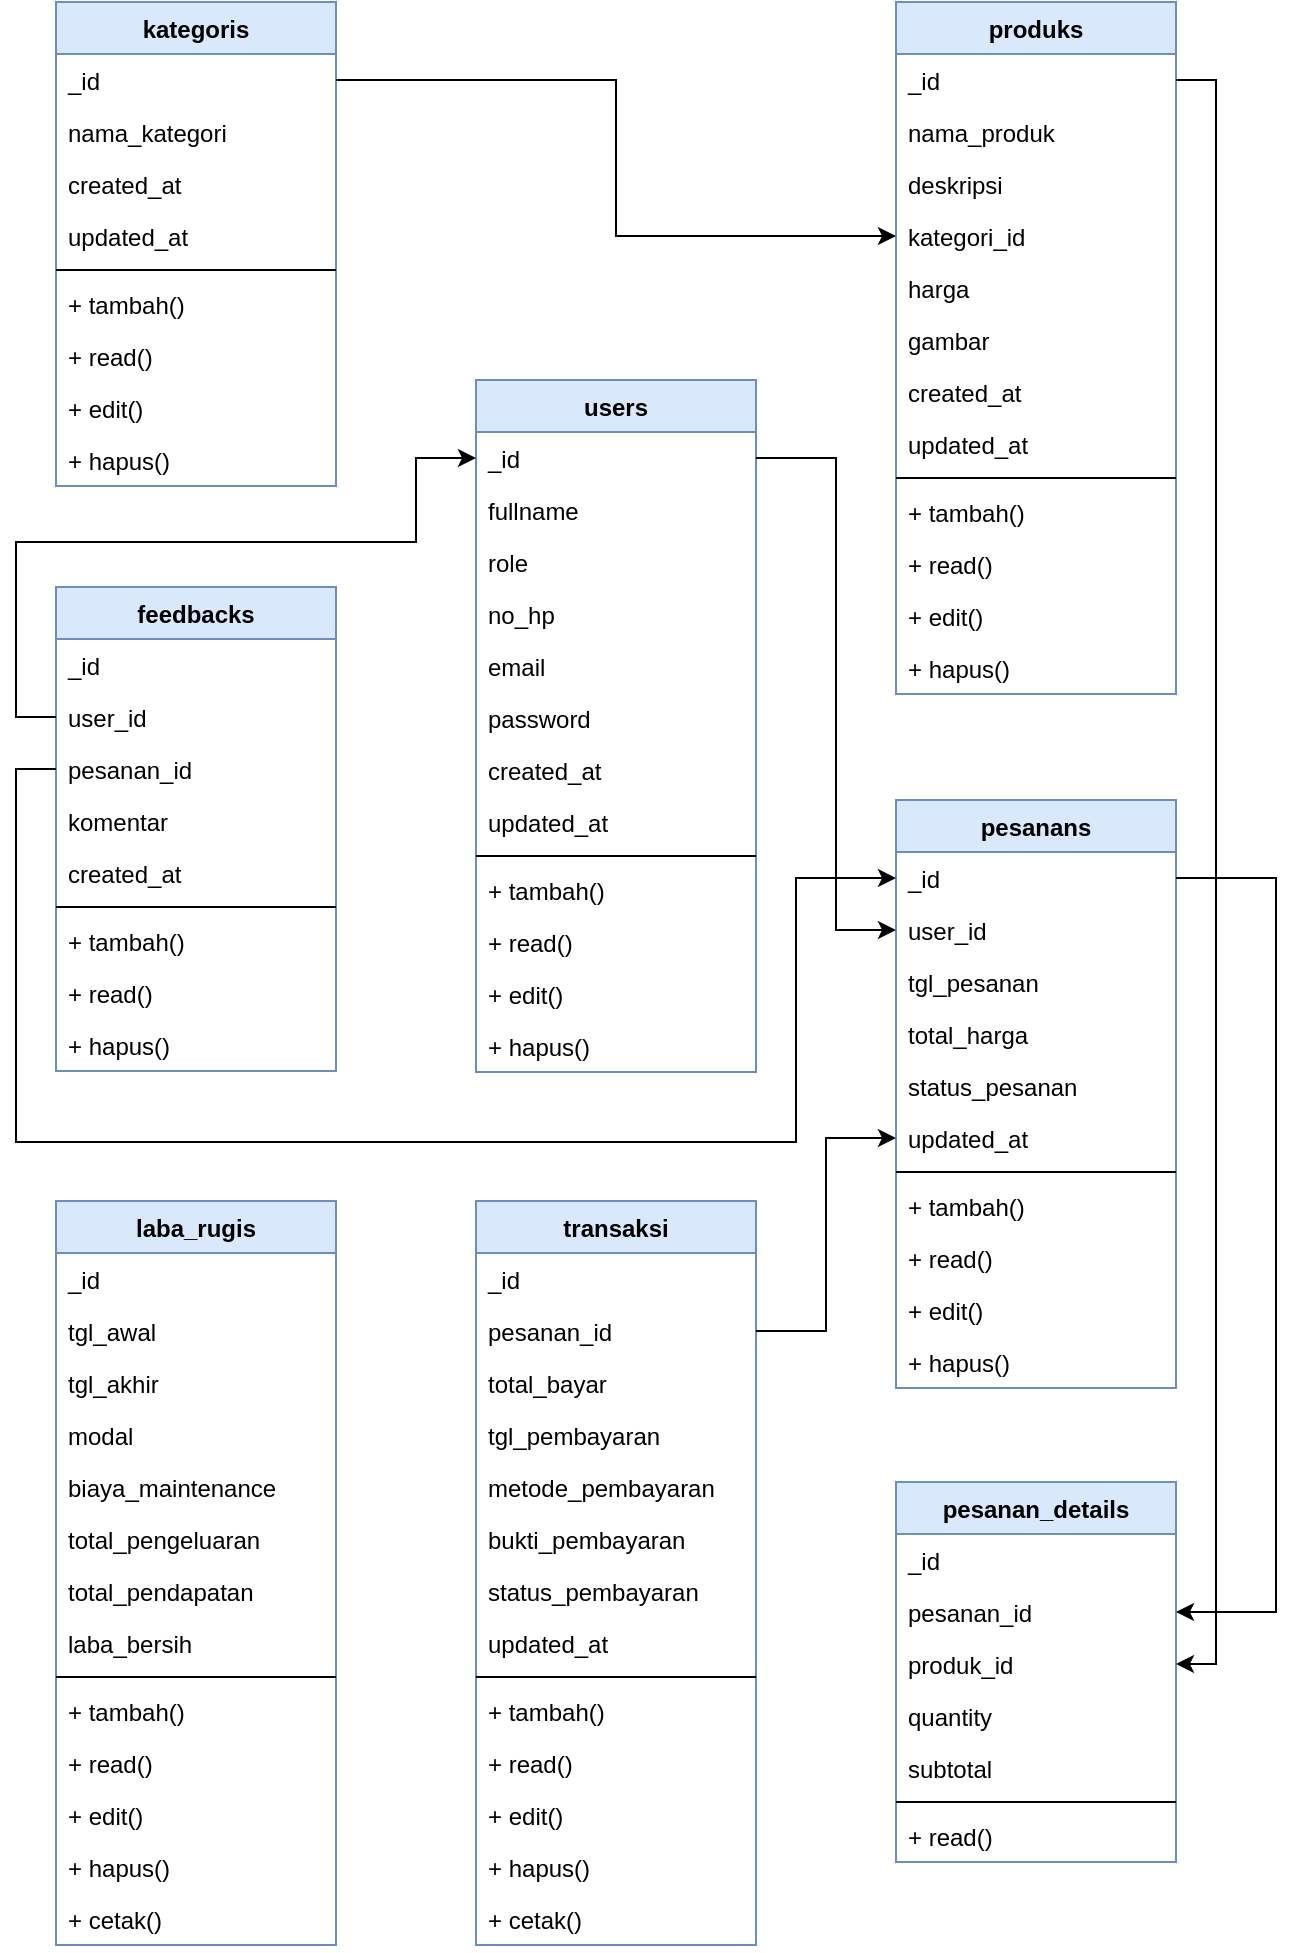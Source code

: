 <mxfile version="21.6.9" type="github">
  <diagram id="C5RBs43oDa-KdzZeNtuy" name="Page-1">
    <mxGraphModel dx="1405" dy="932" grid="1" gridSize="10" guides="1" tooltips="1" connect="1" arrows="1" fold="1" page="1" pageScale="1" pageWidth="827" pageHeight="1169" math="0" shadow="0">
      <root>
        <mxCell id="WIyWlLk6GJQsqaUBKTNV-0" />
        <mxCell id="WIyWlLk6GJQsqaUBKTNV-1" parent="WIyWlLk6GJQsqaUBKTNV-0" />
        <mxCell id="zkfFHV4jXpPFQw0GAbJ--0" value="kategoris" style="swimlane;fontStyle=1;align=center;verticalAlign=top;childLayout=stackLayout;horizontal=1;startSize=26;horizontalStack=0;resizeParent=1;resizeLast=0;collapsible=1;marginBottom=0;rounded=0;shadow=0;strokeWidth=1;fillColor=#dae8fc;strokeColor=#6c8ebf;" parent="WIyWlLk6GJQsqaUBKTNV-1" vertex="1">
          <mxGeometry x="160" y="50" width="140" height="242" as="geometry">
            <mxRectangle x="230" y="140" width="160" height="26" as="alternateBounds" />
          </mxGeometry>
        </mxCell>
        <mxCell id="zkfFHV4jXpPFQw0GAbJ--1" value="_id" style="text;align=left;verticalAlign=top;spacingLeft=4;spacingRight=4;overflow=hidden;rotatable=0;points=[[0,0.5],[1,0.5]];portConstraint=eastwest;" parent="zkfFHV4jXpPFQw0GAbJ--0" vertex="1">
          <mxGeometry y="26" width="140" height="26" as="geometry" />
        </mxCell>
        <mxCell id="zkfFHV4jXpPFQw0GAbJ--2" value="nama_kategori" style="text;align=left;verticalAlign=top;spacingLeft=4;spacingRight=4;overflow=hidden;rotatable=0;points=[[0,0.5],[1,0.5]];portConstraint=eastwest;rounded=0;shadow=0;html=0;" parent="zkfFHV4jXpPFQw0GAbJ--0" vertex="1">
          <mxGeometry y="52" width="140" height="26" as="geometry" />
        </mxCell>
        <mxCell id="sMah7TJjEy4I3V0wS9Ff-29" value="created_at" style="text;align=left;verticalAlign=top;spacingLeft=4;spacingRight=4;overflow=hidden;rotatable=0;points=[[0,0.5],[1,0.5]];portConstraint=eastwest;rounded=0;shadow=0;html=0;" vertex="1" parent="zkfFHV4jXpPFQw0GAbJ--0">
          <mxGeometry y="78" width="140" height="26" as="geometry" />
        </mxCell>
        <mxCell id="sMah7TJjEy4I3V0wS9Ff-30" value="updated_at" style="text;align=left;verticalAlign=top;spacingLeft=4;spacingRight=4;overflow=hidden;rotatable=0;points=[[0,0.5],[1,0.5]];portConstraint=eastwest;rounded=0;shadow=0;html=0;" vertex="1" parent="zkfFHV4jXpPFQw0GAbJ--0">
          <mxGeometry y="104" width="140" height="26" as="geometry" />
        </mxCell>
        <mxCell id="zkfFHV4jXpPFQw0GAbJ--4" value="" style="line;html=1;strokeWidth=1;align=left;verticalAlign=middle;spacingTop=-1;spacingLeft=3;spacingRight=3;rotatable=0;labelPosition=right;points=[];portConstraint=eastwest;" parent="zkfFHV4jXpPFQw0GAbJ--0" vertex="1">
          <mxGeometry y="130" width="140" height="8" as="geometry" />
        </mxCell>
        <mxCell id="zkfFHV4jXpPFQw0GAbJ--5" value="+ tambah()" style="text;align=left;verticalAlign=top;spacingLeft=4;spacingRight=4;overflow=hidden;rotatable=0;points=[[0,0.5],[1,0.5]];portConstraint=eastwest;" parent="zkfFHV4jXpPFQw0GAbJ--0" vertex="1">
          <mxGeometry y="138" width="140" height="26" as="geometry" />
        </mxCell>
        <mxCell id="sMah7TJjEy4I3V0wS9Ff-94" value="+ read()" style="text;align=left;verticalAlign=top;spacingLeft=4;spacingRight=4;overflow=hidden;rotatable=0;points=[[0,0.5],[1,0.5]];portConstraint=eastwest;" vertex="1" parent="zkfFHV4jXpPFQw0GAbJ--0">
          <mxGeometry y="164" width="140" height="26" as="geometry" />
        </mxCell>
        <mxCell id="sMah7TJjEy4I3V0wS9Ff-27" value="+ edit()" style="text;align=left;verticalAlign=top;spacingLeft=4;spacingRight=4;overflow=hidden;rotatable=0;points=[[0,0.5],[1,0.5]];portConstraint=eastwest;" vertex="1" parent="zkfFHV4jXpPFQw0GAbJ--0">
          <mxGeometry y="190" width="140" height="26" as="geometry" />
        </mxCell>
        <mxCell id="sMah7TJjEy4I3V0wS9Ff-28" value="+ hapus()" style="text;align=left;verticalAlign=top;spacingLeft=4;spacingRight=4;overflow=hidden;rotatable=0;points=[[0,0.5],[1,0.5]];portConstraint=eastwest;" vertex="1" parent="zkfFHV4jXpPFQw0GAbJ--0">
          <mxGeometry y="216" width="140" height="26" as="geometry" />
        </mxCell>
        <mxCell id="zkfFHV4jXpPFQw0GAbJ--6" value="feedbacks" style="swimlane;fontStyle=1;align=center;verticalAlign=top;childLayout=stackLayout;horizontal=1;startSize=26;horizontalStack=0;resizeParent=1;resizeLast=0;collapsible=1;marginBottom=0;rounded=0;shadow=0;strokeWidth=1;fillColor=#dae8fc;strokeColor=#6c8ebf;" parent="WIyWlLk6GJQsqaUBKTNV-1" vertex="1">
          <mxGeometry x="160" y="342.5" width="140" height="242" as="geometry">
            <mxRectangle x="130" y="380" width="160" height="26" as="alternateBounds" />
          </mxGeometry>
        </mxCell>
        <mxCell id="zkfFHV4jXpPFQw0GAbJ--7" value="_id" style="text;align=left;verticalAlign=top;spacingLeft=4;spacingRight=4;overflow=hidden;rotatable=0;points=[[0,0.5],[1,0.5]];portConstraint=eastwest;" parent="zkfFHV4jXpPFQw0GAbJ--6" vertex="1">
          <mxGeometry y="26" width="140" height="26" as="geometry" />
        </mxCell>
        <mxCell id="sMah7TJjEy4I3V0wS9Ff-91" value="user_id" style="text;align=left;verticalAlign=top;spacingLeft=4;spacingRight=4;overflow=hidden;rotatable=0;points=[[0,0.5],[1,0.5]];portConstraint=eastwest;" vertex="1" parent="zkfFHV4jXpPFQw0GAbJ--6">
          <mxGeometry y="52" width="140" height="26" as="geometry" />
        </mxCell>
        <mxCell id="zkfFHV4jXpPFQw0GAbJ--8" value="pesanan_id" style="text;align=left;verticalAlign=top;spacingLeft=4;spacingRight=4;overflow=hidden;rotatable=0;points=[[0,0.5],[1,0.5]];portConstraint=eastwest;rounded=0;shadow=0;html=0;" parent="zkfFHV4jXpPFQw0GAbJ--6" vertex="1">
          <mxGeometry y="78" width="140" height="26" as="geometry" />
        </mxCell>
        <mxCell id="sMah7TJjEy4I3V0wS9Ff-92" value="komentar" style="text;align=left;verticalAlign=top;spacingLeft=4;spacingRight=4;overflow=hidden;rotatable=0;points=[[0,0.5],[1,0.5]];portConstraint=eastwest;rounded=0;shadow=0;html=0;" vertex="1" parent="zkfFHV4jXpPFQw0GAbJ--6">
          <mxGeometry y="104" width="140" height="26" as="geometry" />
        </mxCell>
        <mxCell id="sMah7TJjEy4I3V0wS9Ff-93" value="created_at" style="text;align=left;verticalAlign=top;spacingLeft=4;spacingRight=4;overflow=hidden;rotatable=0;points=[[0,0.5],[1,0.5]];portConstraint=eastwest;rounded=0;shadow=0;html=0;" vertex="1" parent="zkfFHV4jXpPFQw0GAbJ--6">
          <mxGeometry y="130" width="140" height="26" as="geometry" />
        </mxCell>
        <mxCell id="zkfFHV4jXpPFQw0GAbJ--9" value="" style="line;html=1;strokeWidth=1;align=left;verticalAlign=middle;spacingTop=-1;spacingLeft=3;spacingRight=3;rotatable=0;labelPosition=right;points=[];portConstraint=eastwest;" parent="zkfFHV4jXpPFQw0GAbJ--6" vertex="1">
          <mxGeometry y="156" width="140" height="8" as="geometry" />
        </mxCell>
        <mxCell id="sMah7TJjEy4I3V0wS9Ff-56" value="+ tambah()" style="text;align=left;verticalAlign=top;spacingLeft=4;spacingRight=4;overflow=hidden;rotatable=0;points=[[0,0.5],[1,0.5]];portConstraint=eastwest;" vertex="1" parent="zkfFHV4jXpPFQw0GAbJ--6">
          <mxGeometry y="164" width="140" height="26" as="geometry" />
        </mxCell>
        <mxCell id="sMah7TJjEy4I3V0wS9Ff-57" value="+ read()" style="text;align=left;verticalAlign=top;spacingLeft=4;spacingRight=4;overflow=hidden;rotatable=0;points=[[0,0.5],[1,0.5]];portConstraint=eastwest;" vertex="1" parent="zkfFHV4jXpPFQw0GAbJ--6">
          <mxGeometry y="190" width="140" height="26" as="geometry" />
        </mxCell>
        <mxCell id="sMah7TJjEy4I3V0wS9Ff-58" value="+ hapus()" style="text;align=left;verticalAlign=top;spacingLeft=4;spacingRight=4;overflow=hidden;rotatable=0;points=[[0,0.5],[1,0.5]];portConstraint=eastwest;" vertex="1" parent="zkfFHV4jXpPFQw0GAbJ--6">
          <mxGeometry y="216" width="140" height="26" as="geometry" />
        </mxCell>
        <mxCell id="zkfFHV4jXpPFQw0GAbJ--13" value="produks" style="swimlane;fontStyle=1;align=center;verticalAlign=top;childLayout=stackLayout;horizontal=1;startSize=26;horizontalStack=0;resizeParent=1;resizeLast=0;collapsible=1;marginBottom=0;rounded=0;shadow=0;strokeWidth=1;fillColor=#dae8fc;strokeColor=#6c8ebf;" parent="WIyWlLk6GJQsqaUBKTNV-1" vertex="1">
          <mxGeometry x="580" y="50" width="140" height="346" as="geometry">
            <mxRectangle x="340" y="380" width="170" height="26" as="alternateBounds" />
          </mxGeometry>
        </mxCell>
        <mxCell id="zkfFHV4jXpPFQw0GAbJ--14" value="_id" style="text;align=left;verticalAlign=top;spacingLeft=4;spacingRight=4;overflow=hidden;rotatable=0;points=[[0,0.5],[1,0.5]];portConstraint=eastwest;" parent="zkfFHV4jXpPFQw0GAbJ--13" vertex="1">
          <mxGeometry y="26" width="140" height="26" as="geometry" />
        </mxCell>
        <mxCell id="sMah7TJjEy4I3V0wS9Ff-35" value="nama_produk" style="text;align=left;verticalAlign=top;spacingLeft=4;spacingRight=4;overflow=hidden;rotatable=0;points=[[0,0.5],[1,0.5]];portConstraint=eastwest;" vertex="1" parent="zkfFHV4jXpPFQw0GAbJ--13">
          <mxGeometry y="52" width="140" height="26" as="geometry" />
        </mxCell>
        <mxCell id="sMah7TJjEy4I3V0wS9Ff-36" value="deskripsi" style="text;align=left;verticalAlign=top;spacingLeft=4;spacingRight=4;overflow=hidden;rotatable=0;points=[[0,0.5],[1,0.5]];portConstraint=eastwest;" vertex="1" parent="zkfFHV4jXpPFQw0GAbJ--13">
          <mxGeometry y="78" width="140" height="26" as="geometry" />
        </mxCell>
        <mxCell id="sMah7TJjEy4I3V0wS9Ff-37" value="kategori_id" style="text;align=left;verticalAlign=top;spacingLeft=4;spacingRight=4;overflow=hidden;rotatable=0;points=[[0,0.5],[1,0.5]];portConstraint=eastwest;" vertex="1" parent="zkfFHV4jXpPFQw0GAbJ--13">
          <mxGeometry y="104" width="140" height="26" as="geometry" />
        </mxCell>
        <mxCell id="sMah7TJjEy4I3V0wS9Ff-38" value="harga" style="text;align=left;verticalAlign=top;spacingLeft=4;spacingRight=4;overflow=hidden;rotatable=0;points=[[0,0.5],[1,0.5]];portConstraint=eastwest;" vertex="1" parent="zkfFHV4jXpPFQw0GAbJ--13">
          <mxGeometry y="130" width="140" height="26" as="geometry" />
        </mxCell>
        <mxCell id="sMah7TJjEy4I3V0wS9Ff-40" value="gambar" style="text;align=left;verticalAlign=top;spacingLeft=4;spacingRight=4;overflow=hidden;rotatable=0;points=[[0,0.5],[1,0.5]];portConstraint=eastwest;" vertex="1" parent="zkfFHV4jXpPFQw0GAbJ--13">
          <mxGeometry y="156" width="140" height="26" as="geometry" />
        </mxCell>
        <mxCell id="sMah7TJjEy4I3V0wS9Ff-41" value="created_at" style="text;align=left;verticalAlign=top;spacingLeft=4;spacingRight=4;overflow=hidden;rotatable=0;points=[[0,0.5],[1,0.5]];portConstraint=eastwest;rounded=0;shadow=0;html=0;" vertex="1" parent="zkfFHV4jXpPFQw0GAbJ--13">
          <mxGeometry y="182" width="140" height="26" as="geometry" />
        </mxCell>
        <mxCell id="sMah7TJjEy4I3V0wS9Ff-42" value="updated_at" style="text;align=left;verticalAlign=top;spacingLeft=4;spacingRight=4;overflow=hidden;rotatable=0;points=[[0,0.5],[1,0.5]];portConstraint=eastwest;rounded=0;shadow=0;html=0;" vertex="1" parent="zkfFHV4jXpPFQw0GAbJ--13">
          <mxGeometry y="208" width="140" height="26" as="geometry" />
        </mxCell>
        <mxCell id="zkfFHV4jXpPFQw0GAbJ--15" value="" style="line;html=1;strokeWidth=1;align=left;verticalAlign=middle;spacingTop=-1;spacingLeft=3;spacingRight=3;rotatable=0;labelPosition=right;points=[];portConstraint=eastwest;" parent="zkfFHV4jXpPFQw0GAbJ--13" vertex="1">
          <mxGeometry y="234" width="140" height="8" as="geometry" />
        </mxCell>
        <mxCell id="sMah7TJjEy4I3V0wS9Ff-31" value="+ tambah()" style="text;align=left;verticalAlign=top;spacingLeft=4;spacingRight=4;overflow=hidden;rotatable=0;points=[[0,0.5],[1,0.5]];portConstraint=eastwest;" vertex="1" parent="zkfFHV4jXpPFQw0GAbJ--13">
          <mxGeometry y="242" width="140" height="26" as="geometry" />
        </mxCell>
        <mxCell id="sMah7TJjEy4I3V0wS9Ff-34" value="+ read()" style="text;align=left;verticalAlign=top;spacingLeft=4;spacingRight=4;overflow=hidden;rotatable=0;points=[[0,0.5],[1,0.5]];portConstraint=eastwest;" vertex="1" parent="zkfFHV4jXpPFQw0GAbJ--13">
          <mxGeometry y="268" width="140" height="26" as="geometry" />
        </mxCell>
        <mxCell id="sMah7TJjEy4I3V0wS9Ff-32" value="+ edit()" style="text;align=left;verticalAlign=top;spacingLeft=4;spacingRight=4;overflow=hidden;rotatable=0;points=[[0,0.5],[1,0.5]];portConstraint=eastwest;" vertex="1" parent="zkfFHV4jXpPFQw0GAbJ--13">
          <mxGeometry y="294" width="140" height="26" as="geometry" />
        </mxCell>
        <mxCell id="sMah7TJjEy4I3V0wS9Ff-33" value="+ hapus()" style="text;align=left;verticalAlign=top;spacingLeft=4;spacingRight=4;overflow=hidden;rotatable=0;points=[[0,0.5],[1,0.5]];portConstraint=eastwest;" vertex="1" parent="zkfFHV4jXpPFQw0GAbJ--13">
          <mxGeometry y="320" width="140" height="26" as="geometry" />
        </mxCell>
        <mxCell id="zkfFHV4jXpPFQw0GAbJ--17" value="users" style="swimlane;fontStyle=1;align=center;verticalAlign=top;childLayout=stackLayout;horizontal=1;startSize=26;horizontalStack=0;resizeParent=1;resizeLast=0;collapsible=1;marginBottom=0;rounded=0;shadow=0;strokeWidth=1;fillColor=#dae8fc;strokeColor=#6c8ebf;" parent="WIyWlLk6GJQsqaUBKTNV-1" vertex="1">
          <mxGeometry x="370" y="239" width="140" height="346" as="geometry">
            <mxRectangle x="550" y="140" width="160" height="26" as="alternateBounds" />
          </mxGeometry>
        </mxCell>
        <mxCell id="zkfFHV4jXpPFQw0GAbJ--18" value="_id" style="text;align=left;verticalAlign=top;spacingLeft=4;spacingRight=4;overflow=hidden;rotatable=0;points=[[0,0.5],[1,0.5]];portConstraint=eastwest;" parent="zkfFHV4jXpPFQw0GAbJ--17" vertex="1">
          <mxGeometry y="26" width="140" height="26" as="geometry" />
        </mxCell>
        <mxCell id="zkfFHV4jXpPFQw0GAbJ--19" value="fullname" style="text;align=left;verticalAlign=top;spacingLeft=4;spacingRight=4;overflow=hidden;rotatable=0;points=[[0,0.5],[1,0.5]];portConstraint=eastwest;rounded=0;shadow=0;html=0;" parent="zkfFHV4jXpPFQw0GAbJ--17" vertex="1">
          <mxGeometry y="52" width="140" height="26" as="geometry" />
        </mxCell>
        <mxCell id="sMah7TJjEy4I3V0wS9Ff-48" value="role" style="text;align=left;verticalAlign=top;spacingLeft=4;spacingRight=4;overflow=hidden;rotatable=0;points=[[0,0.5],[1,0.5]];portConstraint=eastwest;rounded=0;shadow=0;html=0;" vertex="1" parent="zkfFHV4jXpPFQw0GAbJ--17">
          <mxGeometry y="78" width="140" height="26" as="geometry" />
        </mxCell>
        <mxCell id="zkfFHV4jXpPFQw0GAbJ--20" value="no_hp" style="text;align=left;verticalAlign=top;spacingLeft=4;spacingRight=4;overflow=hidden;rotatable=0;points=[[0,0.5],[1,0.5]];portConstraint=eastwest;rounded=0;shadow=0;html=0;" parent="zkfFHV4jXpPFQw0GAbJ--17" vertex="1">
          <mxGeometry y="104" width="140" height="26" as="geometry" />
        </mxCell>
        <mxCell id="zkfFHV4jXpPFQw0GAbJ--21" value="email" style="text;align=left;verticalAlign=top;spacingLeft=4;spacingRight=4;overflow=hidden;rotatable=0;points=[[0,0.5],[1,0.5]];portConstraint=eastwest;rounded=0;shadow=0;html=0;" parent="zkfFHV4jXpPFQw0GAbJ--17" vertex="1">
          <mxGeometry y="130" width="140" height="26" as="geometry" />
        </mxCell>
        <mxCell id="zkfFHV4jXpPFQw0GAbJ--22" value="password" style="text;align=left;verticalAlign=top;spacingLeft=4;spacingRight=4;overflow=hidden;rotatable=0;points=[[0,0.5],[1,0.5]];portConstraint=eastwest;rounded=0;shadow=0;html=0;" parent="zkfFHV4jXpPFQw0GAbJ--17" vertex="1">
          <mxGeometry y="156" width="140" height="26" as="geometry" />
        </mxCell>
        <mxCell id="sMah7TJjEy4I3V0wS9Ff-73" value="created_at" style="text;align=left;verticalAlign=top;spacingLeft=4;spacingRight=4;overflow=hidden;rotatable=0;points=[[0,0.5],[1,0.5]];portConstraint=eastwest;rounded=0;shadow=0;html=0;" vertex="1" parent="zkfFHV4jXpPFQw0GAbJ--17">
          <mxGeometry y="182" width="140" height="26" as="geometry" />
        </mxCell>
        <mxCell id="sMah7TJjEy4I3V0wS9Ff-74" value="updated_at" style="text;align=left;verticalAlign=top;spacingLeft=4;spacingRight=4;overflow=hidden;rotatable=0;points=[[0,0.5],[1,0.5]];portConstraint=eastwest;rounded=0;shadow=0;html=0;" vertex="1" parent="zkfFHV4jXpPFQw0GAbJ--17">
          <mxGeometry y="208" width="140" height="26" as="geometry" />
        </mxCell>
        <mxCell id="zkfFHV4jXpPFQw0GAbJ--23" value="" style="line;html=1;strokeWidth=1;align=left;verticalAlign=middle;spacingTop=-1;spacingLeft=3;spacingRight=3;rotatable=0;labelPosition=right;points=[];portConstraint=eastwest;" parent="zkfFHV4jXpPFQw0GAbJ--17" vertex="1">
          <mxGeometry y="234" width="140" height="8" as="geometry" />
        </mxCell>
        <mxCell id="sMah7TJjEy4I3V0wS9Ff-47" value="+ tambah()" style="text;align=left;verticalAlign=top;spacingLeft=4;spacingRight=4;overflow=hidden;rotatable=0;points=[[0,0.5],[1,0.5]];portConstraint=eastwest;" vertex="1" parent="zkfFHV4jXpPFQw0GAbJ--17">
          <mxGeometry y="242" width="140" height="26" as="geometry" />
        </mxCell>
        <mxCell id="sMah7TJjEy4I3V0wS9Ff-44" value="+ read()" style="text;align=left;verticalAlign=top;spacingLeft=4;spacingRight=4;overflow=hidden;rotatable=0;points=[[0,0.5],[1,0.5]];portConstraint=eastwest;" vertex="1" parent="zkfFHV4jXpPFQw0GAbJ--17">
          <mxGeometry y="268" width="140" height="26" as="geometry" />
        </mxCell>
        <mxCell id="sMah7TJjEy4I3V0wS9Ff-45" value="+ edit()" style="text;align=left;verticalAlign=top;spacingLeft=4;spacingRight=4;overflow=hidden;rotatable=0;points=[[0,0.5],[1,0.5]];portConstraint=eastwest;" vertex="1" parent="zkfFHV4jXpPFQw0GAbJ--17">
          <mxGeometry y="294" width="140" height="26" as="geometry" />
        </mxCell>
        <mxCell id="sMah7TJjEy4I3V0wS9Ff-46" value="+ hapus()" style="text;align=left;verticalAlign=top;spacingLeft=4;spacingRight=4;overflow=hidden;rotatable=0;points=[[0,0.5],[1,0.5]];portConstraint=eastwest;" vertex="1" parent="zkfFHV4jXpPFQw0GAbJ--17">
          <mxGeometry y="320" width="140" height="26" as="geometry" />
        </mxCell>
        <mxCell id="sMah7TJjEy4I3V0wS9Ff-0" value="pesanans" style="swimlane;fontStyle=1;align=center;verticalAlign=top;childLayout=stackLayout;horizontal=1;startSize=26;horizontalStack=0;resizeParent=1;resizeLast=0;collapsible=1;marginBottom=0;rounded=0;shadow=0;strokeWidth=1;fillColor=#dae8fc;strokeColor=#6c8ebf;" vertex="1" parent="WIyWlLk6GJQsqaUBKTNV-1">
          <mxGeometry x="580" y="449" width="140" height="294" as="geometry">
            <mxRectangle x="550" y="140" width="160" height="26" as="alternateBounds" />
          </mxGeometry>
        </mxCell>
        <mxCell id="sMah7TJjEy4I3V0wS9Ff-1" value="_id" style="text;align=left;verticalAlign=top;spacingLeft=4;spacingRight=4;overflow=hidden;rotatable=0;points=[[0,0.5],[1,0.5]];portConstraint=eastwest;" vertex="1" parent="sMah7TJjEy4I3V0wS9Ff-0">
          <mxGeometry y="26" width="140" height="26" as="geometry" />
        </mxCell>
        <mxCell id="sMah7TJjEy4I3V0wS9Ff-2" value="user_id" style="text;align=left;verticalAlign=top;spacingLeft=4;spacingRight=4;overflow=hidden;rotatable=0;points=[[0,0.5],[1,0.5]];portConstraint=eastwest;rounded=0;shadow=0;html=0;" vertex="1" parent="sMah7TJjEy4I3V0wS9Ff-0">
          <mxGeometry y="52" width="140" height="26" as="geometry" />
        </mxCell>
        <mxCell id="sMah7TJjEy4I3V0wS9Ff-3" value="tgl_pesanan" style="text;align=left;verticalAlign=top;spacingLeft=4;spacingRight=4;overflow=hidden;rotatable=0;points=[[0,0.5],[1,0.5]];portConstraint=eastwest;rounded=0;shadow=0;html=0;" vertex="1" parent="sMah7TJjEy4I3V0wS9Ff-0">
          <mxGeometry y="78" width="140" height="26" as="geometry" />
        </mxCell>
        <mxCell id="sMah7TJjEy4I3V0wS9Ff-5" value="total_harga" style="text;align=left;verticalAlign=top;spacingLeft=4;spacingRight=4;overflow=hidden;rotatable=0;points=[[0,0.5],[1,0.5]];portConstraint=eastwest;rounded=0;shadow=0;html=0;" vertex="1" parent="sMah7TJjEy4I3V0wS9Ff-0">
          <mxGeometry y="104" width="140" height="26" as="geometry" />
        </mxCell>
        <mxCell id="sMah7TJjEy4I3V0wS9Ff-4" value="status_pesanan" style="text;align=left;verticalAlign=top;spacingLeft=4;spacingRight=4;overflow=hidden;rotatable=0;points=[[0,0.5],[1,0.5]];portConstraint=eastwest;rounded=0;shadow=0;html=0;" vertex="1" parent="sMah7TJjEy4I3V0wS9Ff-0">
          <mxGeometry y="130" width="140" height="26" as="geometry" />
        </mxCell>
        <mxCell id="sMah7TJjEy4I3V0wS9Ff-75" value="updated_at" style="text;align=left;verticalAlign=top;spacingLeft=4;spacingRight=4;overflow=hidden;rotatable=0;points=[[0,0.5],[1,0.5]];portConstraint=eastwest;rounded=0;shadow=0;html=0;" vertex="1" parent="sMah7TJjEy4I3V0wS9Ff-0">
          <mxGeometry y="156" width="140" height="26" as="geometry" />
        </mxCell>
        <mxCell id="sMah7TJjEy4I3V0wS9Ff-6" value="" style="line;html=1;strokeWidth=1;align=left;verticalAlign=middle;spacingTop=-1;spacingLeft=3;spacingRight=3;rotatable=0;labelPosition=right;points=[];portConstraint=eastwest;" vertex="1" parent="sMah7TJjEy4I3V0wS9Ff-0">
          <mxGeometry y="182" width="140" height="8" as="geometry" />
        </mxCell>
        <mxCell id="sMah7TJjEy4I3V0wS9Ff-59" value="+ tambah()" style="text;align=left;verticalAlign=top;spacingLeft=4;spacingRight=4;overflow=hidden;rotatable=0;points=[[0,0.5],[1,0.5]];portConstraint=eastwest;" vertex="1" parent="sMah7TJjEy4I3V0wS9Ff-0">
          <mxGeometry y="190" width="140" height="26" as="geometry" />
        </mxCell>
        <mxCell id="sMah7TJjEy4I3V0wS9Ff-60" value="+ read()" style="text;align=left;verticalAlign=top;spacingLeft=4;spacingRight=4;overflow=hidden;rotatable=0;points=[[0,0.5],[1,0.5]];portConstraint=eastwest;" vertex="1" parent="sMah7TJjEy4I3V0wS9Ff-0">
          <mxGeometry y="216" width="140" height="26" as="geometry" />
        </mxCell>
        <mxCell id="sMah7TJjEy4I3V0wS9Ff-61" value="+ edit()" style="text;align=left;verticalAlign=top;spacingLeft=4;spacingRight=4;overflow=hidden;rotatable=0;points=[[0,0.5],[1,0.5]];portConstraint=eastwest;" vertex="1" parent="sMah7TJjEy4I3V0wS9Ff-0">
          <mxGeometry y="242" width="140" height="26" as="geometry" />
        </mxCell>
        <mxCell id="sMah7TJjEy4I3V0wS9Ff-62" value="+ hapus()" style="text;align=left;verticalAlign=top;spacingLeft=4;spacingRight=4;overflow=hidden;rotatable=0;points=[[0,0.5],[1,0.5]];portConstraint=eastwest;" vertex="1" parent="sMah7TJjEy4I3V0wS9Ff-0">
          <mxGeometry y="268" width="140" height="26" as="geometry" />
        </mxCell>
        <mxCell id="sMah7TJjEy4I3V0wS9Ff-9" value="transaksi" style="swimlane;fontStyle=1;align=center;verticalAlign=top;childLayout=stackLayout;horizontal=1;startSize=26;horizontalStack=0;resizeParent=1;resizeLast=0;collapsible=1;marginBottom=0;rounded=0;shadow=0;strokeWidth=1;fillColor=#dae8fc;strokeColor=#6c8ebf;" vertex="1" parent="WIyWlLk6GJQsqaUBKTNV-1">
          <mxGeometry x="370" y="649.5" width="140" height="372" as="geometry">
            <mxRectangle x="550" y="140" width="160" height="26" as="alternateBounds" />
          </mxGeometry>
        </mxCell>
        <mxCell id="sMah7TJjEy4I3V0wS9Ff-10" value="_id" style="text;align=left;verticalAlign=top;spacingLeft=4;spacingRight=4;overflow=hidden;rotatable=0;points=[[0,0.5],[1,0.5]];portConstraint=eastwest;" vertex="1" parent="sMah7TJjEy4I3V0wS9Ff-9">
          <mxGeometry y="26" width="140" height="26" as="geometry" />
        </mxCell>
        <mxCell id="sMah7TJjEy4I3V0wS9Ff-11" value="pesanan_id" style="text;align=left;verticalAlign=top;spacingLeft=4;spacingRight=4;overflow=hidden;rotatable=0;points=[[0,0.5],[1,0.5]];portConstraint=eastwest;rounded=0;shadow=0;html=0;" vertex="1" parent="sMah7TJjEy4I3V0wS9Ff-9">
          <mxGeometry y="52" width="140" height="26" as="geometry" />
        </mxCell>
        <mxCell id="sMah7TJjEy4I3V0wS9Ff-12" value="total_bayar" style="text;align=left;verticalAlign=top;spacingLeft=4;spacingRight=4;overflow=hidden;rotatable=0;points=[[0,0.5],[1,0.5]];portConstraint=eastwest;rounded=0;shadow=0;html=0;" vertex="1" parent="sMah7TJjEy4I3V0wS9Ff-9">
          <mxGeometry y="78" width="140" height="26" as="geometry" />
        </mxCell>
        <mxCell id="sMah7TJjEy4I3V0wS9Ff-89" value="tgl_pembayaran" style="text;align=left;verticalAlign=top;spacingLeft=4;spacingRight=4;overflow=hidden;rotatable=0;points=[[0,0.5],[1,0.5]];portConstraint=eastwest;rounded=0;shadow=0;html=0;" vertex="1" parent="sMah7TJjEy4I3V0wS9Ff-9">
          <mxGeometry y="104" width="140" height="26" as="geometry" />
        </mxCell>
        <mxCell id="sMah7TJjEy4I3V0wS9Ff-13" value="metode_pembayaran" style="text;align=left;verticalAlign=top;spacingLeft=4;spacingRight=4;overflow=hidden;rotatable=0;points=[[0,0.5],[1,0.5]];portConstraint=eastwest;rounded=0;shadow=0;html=0;" vertex="1" parent="sMah7TJjEy4I3V0wS9Ff-9">
          <mxGeometry y="130" width="140" height="26" as="geometry" />
        </mxCell>
        <mxCell id="sMah7TJjEy4I3V0wS9Ff-14" value="bukti_pembayaran" style="text;align=left;verticalAlign=top;spacingLeft=4;spacingRight=4;overflow=hidden;rotatable=0;points=[[0,0.5],[1,0.5]];portConstraint=eastwest;rounded=0;shadow=0;html=0;" vertex="1" parent="sMah7TJjEy4I3V0wS9Ff-9">
          <mxGeometry y="156" width="140" height="26" as="geometry" />
        </mxCell>
        <mxCell id="sMah7TJjEy4I3V0wS9Ff-88" value="status_pembayaran" style="text;align=left;verticalAlign=top;spacingLeft=4;spacingRight=4;overflow=hidden;rotatable=0;points=[[0,0.5],[1,0.5]];portConstraint=eastwest;rounded=0;shadow=0;html=0;" vertex="1" parent="sMah7TJjEy4I3V0wS9Ff-9">
          <mxGeometry y="182" width="140" height="26" as="geometry" />
        </mxCell>
        <mxCell id="sMah7TJjEy4I3V0wS9Ff-90" value="updated_at" style="text;align=left;verticalAlign=top;spacingLeft=4;spacingRight=4;overflow=hidden;rotatable=0;points=[[0,0.5],[1,0.5]];portConstraint=eastwest;rounded=0;shadow=0;html=0;" vertex="1" parent="sMah7TJjEy4I3V0wS9Ff-9">
          <mxGeometry y="208" width="140" height="26" as="geometry" />
        </mxCell>
        <mxCell id="sMah7TJjEy4I3V0wS9Ff-15" value="" style="line;html=1;strokeWidth=1;align=left;verticalAlign=middle;spacingTop=-1;spacingLeft=3;spacingRight=3;rotatable=0;labelPosition=right;points=[];portConstraint=eastwest;" vertex="1" parent="sMah7TJjEy4I3V0wS9Ff-9">
          <mxGeometry y="234" width="140" height="8" as="geometry" />
        </mxCell>
        <mxCell id="sMah7TJjEy4I3V0wS9Ff-63" value="+ tambah()" style="text;align=left;verticalAlign=top;spacingLeft=4;spacingRight=4;overflow=hidden;rotatable=0;points=[[0,0.5],[1,0.5]];portConstraint=eastwest;" vertex="1" parent="sMah7TJjEy4I3V0wS9Ff-9">
          <mxGeometry y="242" width="140" height="26" as="geometry" />
        </mxCell>
        <mxCell id="sMah7TJjEy4I3V0wS9Ff-64" value="+ read()" style="text;align=left;verticalAlign=top;spacingLeft=4;spacingRight=4;overflow=hidden;rotatable=0;points=[[0,0.5],[1,0.5]];portConstraint=eastwest;" vertex="1" parent="sMah7TJjEy4I3V0wS9Ff-9">
          <mxGeometry y="268" width="140" height="26" as="geometry" />
        </mxCell>
        <mxCell id="sMah7TJjEy4I3V0wS9Ff-65" value="+ edit()" style="text;align=left;verticalAlign=top;spacingLeft=4;spacingRight=4;overflow=hidden;rotatable=0;points=[[0,0.5],[1,0.5]];portConstraint=eastwest;" vertex="1" parent="sMah7TJjEy4I3V0wS9Ff-9">
          <mxGeometry y="294" width="140" height="26" as="geometry" />
        </mxCell>
        <mxCell id="sMah7TJjEy4I3V0wS9Ff-66" value="+ hapus()" style="text;align=left;verticalAlign=top;spacingLeft=4;spacingRight=4;overflow=hidden;rotatable=0;points=[[0,0.5],[1,0.5]];portConstraint=eastwest;" vertex="1" parent="sMah7TJjEy4I3V0wS9Ff-9">
          <mxGeometry y="320" width="140" height="26" as="geometry" />
        </mxCell>
        <mxCell id="sMah7TJjEy4I3V0wS9Ff-67" value="+ cetak()" style="text;align=left;verticalAlign=top;spacingLeft=4;spacingRight=4;overflow=hidden;rotatable=0;points=[[0,0.5],[1,0.5]];portConstraint=eastwest;" vertex="1" parent="sMah7TJjEy4I3V0wS9Ff-9">
          <mxGeometry y="346" width="140" height="26" as="geometry" />
        </mxCell>
        <mxCell id="sMah7TJjEy4I3V0wS9Ff-49" style="edgeStyle=orthogonalEdgeStyle;rounded=0;orthogonalLoop=1;jettySize=auto;html=1;exitX=1;exitY=0.5;exitDx=0;exitDy=0;entryX=0;entryY=0.5;entryDx=0;entryDy=0;" edge="1" parent="WIyWlLk6GJQsqaUBKTNV-1" source="zkfFHV4jXpPFQw0GAbJ--1" target="sMah7TJjEy4I3V0wS9Ff-37">
          <mxGeometry relative="1" as="geometry" />
        </mxCell>
        <mxCell id="sMah7TJjEy4I3V0wS9Ff-50" value="laba_rugis" style="swimlane;fontStyle=1;align=center;verticalAlign=top;childLayout=stackLayout;horizontal=1;startSize=26;horizontalStack=0;resizeParent=1;resizeLast=0;collapsible=1;marginBottom=0;rounded=0;shadow=0;strokeWidth=1;fillColor=#dae8fc;strokeColor=#6c8ebf;" vertex="1" parent="WIyWlLk6GJQsqaUBKTNV-1">
          <mxGeometry x="160" y="649.5" width="140" height="372" as="geometry">
            <mxRectangle x="130" y="380" width="160" height="26" as="alternateBounds" />
          </mxGeometry>
        </mxCell>
        <mxCell id="sMah7TJjEy4I3V0wS9Ff-51" value="_id" style="text;align=left;verticalAlign=top;spacingLeft=4;spacingRight=4;overflow=hidden;rotatable=0;points=[[0,0.5],[1,0.5]];portConstraint=eastwest;" vertex="1" parent="sMah7TJjEy4I3V0wS9Ff-50">
          <mxGeometry y="26" width="140" height="26" as="geometry" />
        </mxCell>
        <mxCell id="sMah7TJjEy4I3V0wS9Ff-52" value="tgl_awal" style="text;align=left;verticalAlign=top;spacingLeft=4;spacingRight=4;overflow=hidden;rotatable=0;points=[[0,0.5],[1,0.5]];portConstraint=eastwest;rounded=0;shadow=0;html=0;" vertex="1" parent="sMah7TJjEy4I3V0wS9Ff-50">
          <mxGeometry y="52" width="140" height="26" as="geometry" />
        </mxCell>
        <mxCell id="sMah7TJjEy4I3V0wS9Ff-98" value="tgl_akhir" style="text;align=left;verticalAlign=top;spacingLeft=4;spacingRight=4;overflow=hidden;rotatable=0;points=[[0,0.5],[1,0.5]];portConstraint=eastwest;rounded=0;shadow=0;html=0;" vertex="1" parent="sMah7TJjEy4I3V0wS9Ff-50">
          <mxGeometry y="78" width="140" height="26" as="geometry" />
        </mxCell>
        <mxCell id="sMah7TJjEy4I3V0wS9Ff-99" value="modal" style="text;align=left;verticalAlign=top;spacingLeft=4;spacingRight=4;overflow=hidden;rotatable=0;points=[[0,0.5],[1,0.5]];portConstraint=eastwest;rounded=0;shadow=0;html=0;" vertex="1" parent="sMah7TJjEy4I3V0wS9Ff-50">
          <mxGeometry y="104" width="140" height="26" as="geometry" />
        </mxCell>
        <mxCell id="sMah7TJjEy4I3V0wS9Ff-100" value="biaya_maintenance" style="text;align=left;verticalAlign=top;spacingLeft=4;spacingRight=4;overflow=hidden;rotatable=0;points=[[0,0.5],[1,0.5]];portConstraint=eastwest;rounded=0;shadow=0;html=0;" vertex="1" parent="sMah7TJjEy4I3V0wS9Ff-50">
          <mxGeometry y="130" width="140" height="26" as="geometry" />
        </mxCell>
        <mxCell id="sMah7TJjEy4I3V0wS9Ff-101" value="total_pengeluaran" style="text;align=left;verticalAlign=top;spacingLeft=4;spacingRight=4;overflow=hidden;rotatable=0;points=[[0,0.5],[1,0.5]];portConstraint=eastwest;rounded=0;shadow=0;html=0;" vertex="1" parent="sMah7TJjEy4I3V0wS9Ff-50">
          <mxGeometry y="156" width="140" height="26" as="geometry" />
        </mxCell>
        <mxCell id="sMah7TJjEy4I3V0wS9Ff-102" value="total_pendapatan" style="text;align=left;verticalAlign=top;spacingLeft=4;spacingRight=4;overflow=hidden;rotatable=0;points=[[0,0.5],[1,0.5]];portConstraint=eastwest;rounded=0;shadow=0;html=0;" vertex="1" parent="sMah7TJjEy4I3V0wS9Ff-50">
          <mxGeometry y="182" width="140" height="26" as="geometry" />
        </mxCell>
        <mxCell id="sMah7TJjEy4I3V0wS9Ff-103" value="laba_bersih" style="text;align=left;verticalAlign=top;spacingLeft=4;spacingRight=4;overflow=hidden;rotatable=0;points=[[0,0.5],[1,0.5]];portConstraint=eastwest;rounded=0;shadow=0;html=0;" vertex="1" parent="sMah7TJjEy4I3V0wS9Ff-50">
          <mxGeometry y="208" width="140" height="26" as="geometry" />
        </mxCell>
        <mxCell id="sMah7TJjEy4I3V0wS9Ff-53" value="" style="line;html=1;strokeWidth=1;align=left;verticalAlign=middle;spacingTop=-1;spacingLeft=3;spacingRight=3;rotatable=0;labelPosition=right;points=[];portConstraint=eastwest;" vertex="1" parent="sMah7TJjEy4I3V0wS9Ff-50">
          <mxGeometry y="234" width="140" height="8" as="geometry" />
        </mxCell>
        <mxCell id="sMah7TJjEy4I3V0wS9Ff-68" value="+ tambah()" style="text;align=left;verticalAlign=top;spacingLeft=4;spacingRight=4;overflow=hidden;rotatable=0;points=[[0,0.5],[1,0.5]];portConstraint=eastwest;" vertex="1" parent="sMah7TJjEy4I3V0wS9Ff-50">
          <mxGeometry y="242" width="140" height="26" as="geometry" />
        </mxCell>
        <mxCell id="sMah7TJjEy4I3V0wS9Ff-69" value="+ read()" style="text;align=left;verticalAlign=top;spacingLeft=4;spacingRight=4;overflow=hidden;rotatable=0;points=[[0,0.5],[1,0.5]];portConstraint=eastwest;" vertex="1" parent="sMah7TJjEy4I3V0wS9Ff-50">
          <mxGeometry y="268" width="140" height="26" as="geometry" />
        </mxCell>
        <mxCell id="sMah7TJjEy4I3V0wS9Ff-70" value="+ edit()" style="text;align=left;verticalAlign=top;spacingLeft=4;spacingRight=4;overflow=hidden;rotatable=0;points=[[0,0.5],[1,0.5]];portConstraint=eastwest;" vertex="1" parent="sMah7TJjEy4I3V0wS9Ff-50">
          <mxGeometry y="294" width="140" height="26" as="geometry" />
        </mxCell>
        <mxCell id="sMah7TJjEy4I3V0wS9Ff-71" value="+ hapus()" style="text;align=left;verticalAlign=top;spacingLeft=4;spacingRight=4;overflow=hidden;rotatable=0;points=[[0,0.5],[1,0.5]];portConstraint=eastwest;" vertex="1" parent="sMah7TJjEy4I3V0wS9Ff-50">
          <mxGeometry y="320" width="140" height="26" as="geometry" />
        </mxCell>
        <mxCell id="sMah7TJjEy4I3V0wS9Ff-72" value="+ cetak()" style="text;align=left;verticalAlign=top;spacingLeft=4;spacingRight=4;overflow=hidden;rotatable=0;points=[[0,0.5],[1,0.5]];portConstraint=eastwest;" vertex="1" parent="sMah7TJjEy4I3V0wS9Ff-50">
          <mxGeometry y="346" width="140" height="26" as="geometry" />
        </mxCell>
        <mxCell id="sMah7TJjEy4I3V0wS9Ff-76" value="pesanan_details" style="swimlane;fontStyle=1;align=center;verticalAlign=top;childLayout=stackLayout;horizontal=1;startSize=26;horizontalStack=0;resizeParent=1;resizeLast=0;collapsible=1;marginBottom=0;rounded=0;shadow=0;strokeWidth=1;fillColor=#dae8fc;strokeColor=#6c8ebf;" vertex="1" parent="WIyWlLk6GJQsqaUBKTNV-1">
          <mxGeometry x="580" y="790" width="140" height="190" as="geometry">
            <mxRectangle x="130" y="380" width="160" height="26" as="alternateBounds" />
          </mxGeometry>
        </mxCell>
        <mxCell id="sMah7TJjEy4I3V0wS9Ff-77" value="_id" style="text;align=left;verticalAlign=top;spacingLeft=4;spacingRight=4;overflow=hidden;rotatable=0;points=[[0,0.5],[1,0.5]];portConstraint=eastwest;" vertex="1" parent="sMah7TJjEy4I3V0wS9Ff-76">
          <mxGeometry y="26" width="140" height="26" as="geometry" />
        </mxCell>
        <mxCell id="sMah7TJjEy4I3V0wS9Ff-78" value="pesanan_id" style="text;align=left;verticalAlign=top;spacingLeft=4;spacingRight=4;overflow=hidden;rotatable=0;points=[[0,0.5],[1,0.5]];portConstraint=eastwest;rounded=0;shadow=0;html=0;" vertex="1" parent="sMah7TJjEy4I3V0wS9Ff-76">
          <mxGeometry y="52" width="140" height="26" as="geometry" />
        </mxCell>
        <mxCell id="sMah7TJjEy4I3V0wS9Ff-83" value="produk_id" style="text;align=left;verticalAlign=top;spacingLeft=4;spacingRight=4;overflow=hidden;rotatable=0;points=[[0,0.5],[1,0.5]];portConstraint=eastwest;rounded=0;shadow=0;html=0;" vertex="1" parent="sMah7TJjEy4I3V0wS9Ff-76">
          <mxGeometry y="78" width="140" height="26" as="geometry" />
        </mxCell>
        <mxCell id="sMah7TJjEy4I3V0wS9Ff-84" value="quantity" style="text;align=left;verticalAlign=top;spacingLeft=4;spacingRight=4;overflow=hidden;rotatable=0;points=[[0,0.5],[1,0.5]];portConstraint=eastwest;rounded=0;shadow=0;html=0;" vertex="1" parent="sMah7TJjEy4I3V0wS9Ff-76">
          <mxGeometry y="104" width="140" height="26" as="geometry" />
        </mxCell>
        <mxCell id="sMah7TJjEy4I3V0wS9Ff-85" value="subtotal" style="text;align=left;verticalAlign=top;spacingLeft=4;spacingRight=4;overflow=hidden;rotatable=0;points=[[0,0.5],[1,0.5]];portConstraint=eastwest;rounded=0;shadow=0;html=0;" vertex="1" parent="sMah7TJjEy4I3V0wS9Ff-76">
          <mxGeometry y="130" width="140" height="26" as="geometry" />
        </mxCell>
        <mxCell id="sMah7TJjEy4I3V0wS9Ff-79" value="" style="line;html=1;strokeWidth=1;align=left;verticalAlign=middle;spacingTop=-1;spacingLeft=3;spacingRight=3;rotatable=0;labelPosition=right;points=[];portConstraint=eastwest;" vertex="1" parent="sMah7TJjEy4I3V0wS9Ff-76">
          <mxGeometry y="156" width="140" height="8" as="geometry" />
        </mxCell>
        <mxCell id="sMah7TJjEy4I3V0wS9Ff-81" value="+ read()" style="text;align=left;verticalAlign=top;spacingLeft=4;spacingRight=4;overflow=hidden;rotatable=0;points=[[0,0.5],[1,0.5]];portConstraint=eastwest;" vertex="1" parent="sMah7TJjEy4I3V0wS9Ff-76">
          <mxGeometry y="164" width="140" height="26" as="geometry" />
        </mxCell>
        <mxCell id="sMah7TJjEy4I3V0wS9Ff-96" style="edgeStyle=orthogonalEdgeStyle;rounded=0;orthogonalLoop=1;jettySize=auto;html=1;exitX=0;exitY=0.5;exitDx=0;exitDy=0;entryX=0;entryY=0.5;entryDx=0;entryDy=0;" edge="1" parent="WIyWlLk6GJQsqaUBKTNV-1" source="sMah7TJjEy4I3V0wS9Ff-91" target="zkfFHV4jXpPFQw0GAbJ--18">
          <mxGeometry relative="1" as="geometry">
            <Array as="points">
              <mxPoint x="140" y="408" />
              <mxPoint x="140" y="320" />
              <mxPoint x="340" y="320" />
              <mxPoint x="340" y="278" />
            </Array>
          </mxGeometry>
        </mxCell>
        <mxCell id="sMah7TJjEy4I3V0wS9Ff-97" style="edgeStyle=orthogonalEdgeStyle;rounded=0;orthogonalLoop=1;jettySize=auto;html=1;exitX=0;exitY=0.5;exitDx=0;exitDy=0;entryX=0;entryY=0.5;entryDx=0;entryDy=0;" edge="1" parent="WIyWlLk6GJQsqaUBKTNV-1" source="zkfFHV4jXpPFQw0GAbJ--8" target="sMah7TJjEy4I3V0wS9Ff-1">
          <mxGeometry relative="1" as="geometry">
            <Array as="points">
              <mxPoint x="140" y="434" />
              <mxPoint x="140" y="620" />
              <mxPoint x="530" y="620" />
              <mxPoint x="530" y="488" />
            </Array>
          </mxGeometry>
        </mxCell>
        <mxCell id="sMah7TJjEy4I3V0wS9Ff-104" style="edgeStyle=orthogonalEdgeStyle;rounded=0;orthogonalLoop=1;jettySize=auto;html=1;exitX=1;exitY=0.5;exitDx=0;exitDy=0;entryX=0;entryY=0.5;entryDx=0;entryDy=0;" edge="1" parent="WIyWlLk6GJQsqaUBKTNV-1" source="zkfFHV4jXpPFQw0GAbJ--18" target="sMah7TJjEy4I3V0wS9Ff-2">
          <mxGeometry relative="1" as="geometry">
            <Array as="points">
              <mxPoint x="550" y="278" />
              <mxPoint x="550" y="514" />
            </Array>
          </mxGeometry>
        </mxCell>
        <mxCell id="sMah7TJjEy4I3V0wS9Ff-105" style="edgeStyle=orthogonalEdgeStyle;rounded=0;orthogonalLoop=1;jettySize=auto;html=1;exitX=1;exitY=0.5;exitDx=0;exitDy=0;entryX=1;entryY=0.5;entryDx=0;entryDy=0;" edge="1" parent="WIyWlLk6GJQsqaUBKTNV-1" source="zkfFHV4jXpPFQw0GAbJ--14" target="sMah7TJjEy4I3V0wS9Ff-83">
          <mxGeometry relative="1" as="geometry" />
        </mxCell>
        <mxCell id="sMah7TJjEy4I3V0wS9Ff-106" style="edgeStyle=orthogonalEdgeStyle;rounded=0;orthogonalLoop=1;jettySize=auto;html=1;exitX=1;exitY=0.5;exitDx=0;exitDy=0;entryX=1;entryY=0.5;entryDx=0;entryDy=0;" edge="1" parent="WIyWlLk6GJQsqaUBKTNV-1" source="sMah7TJjEy4I3V0wS9Ff-1" target="sMah7TJjEy4I3V0wS9Ff-78">
          <mxGeometry relative="1" as="geometry">
            <Array as="points">
              <mxPoint x="770" y="488" />
              <mxPoint x="770" y="855" />
            </Array>
          </mxGeometry>
        </mxCell>
        <mxCell id="sMah7TJjEy4I3V0wS9Ff-108" style="edgeStyle=orthogonalEdgeStyle;rounded=0;orthogonalLoop=1;jettySize=auto;html=1;exitX=1;exitY=0.5;exitDx=0;exitDy=0;entryX=0;entryY=0.5;entryDx=0;entryDy=0;" edge="1" parent="WIyWlLk6GJQsqaUBKTNV-1" source="sMah7TJjEy4I3V0wS9Ff-11" target="sMah7TJjEy4I3V0wS9Ff-75">
          <mxGeometry relative="1" as="geometry" />
        </mxCell>
      </root>
    </mxGraphModel>
  </diagram>
</mxfile>
